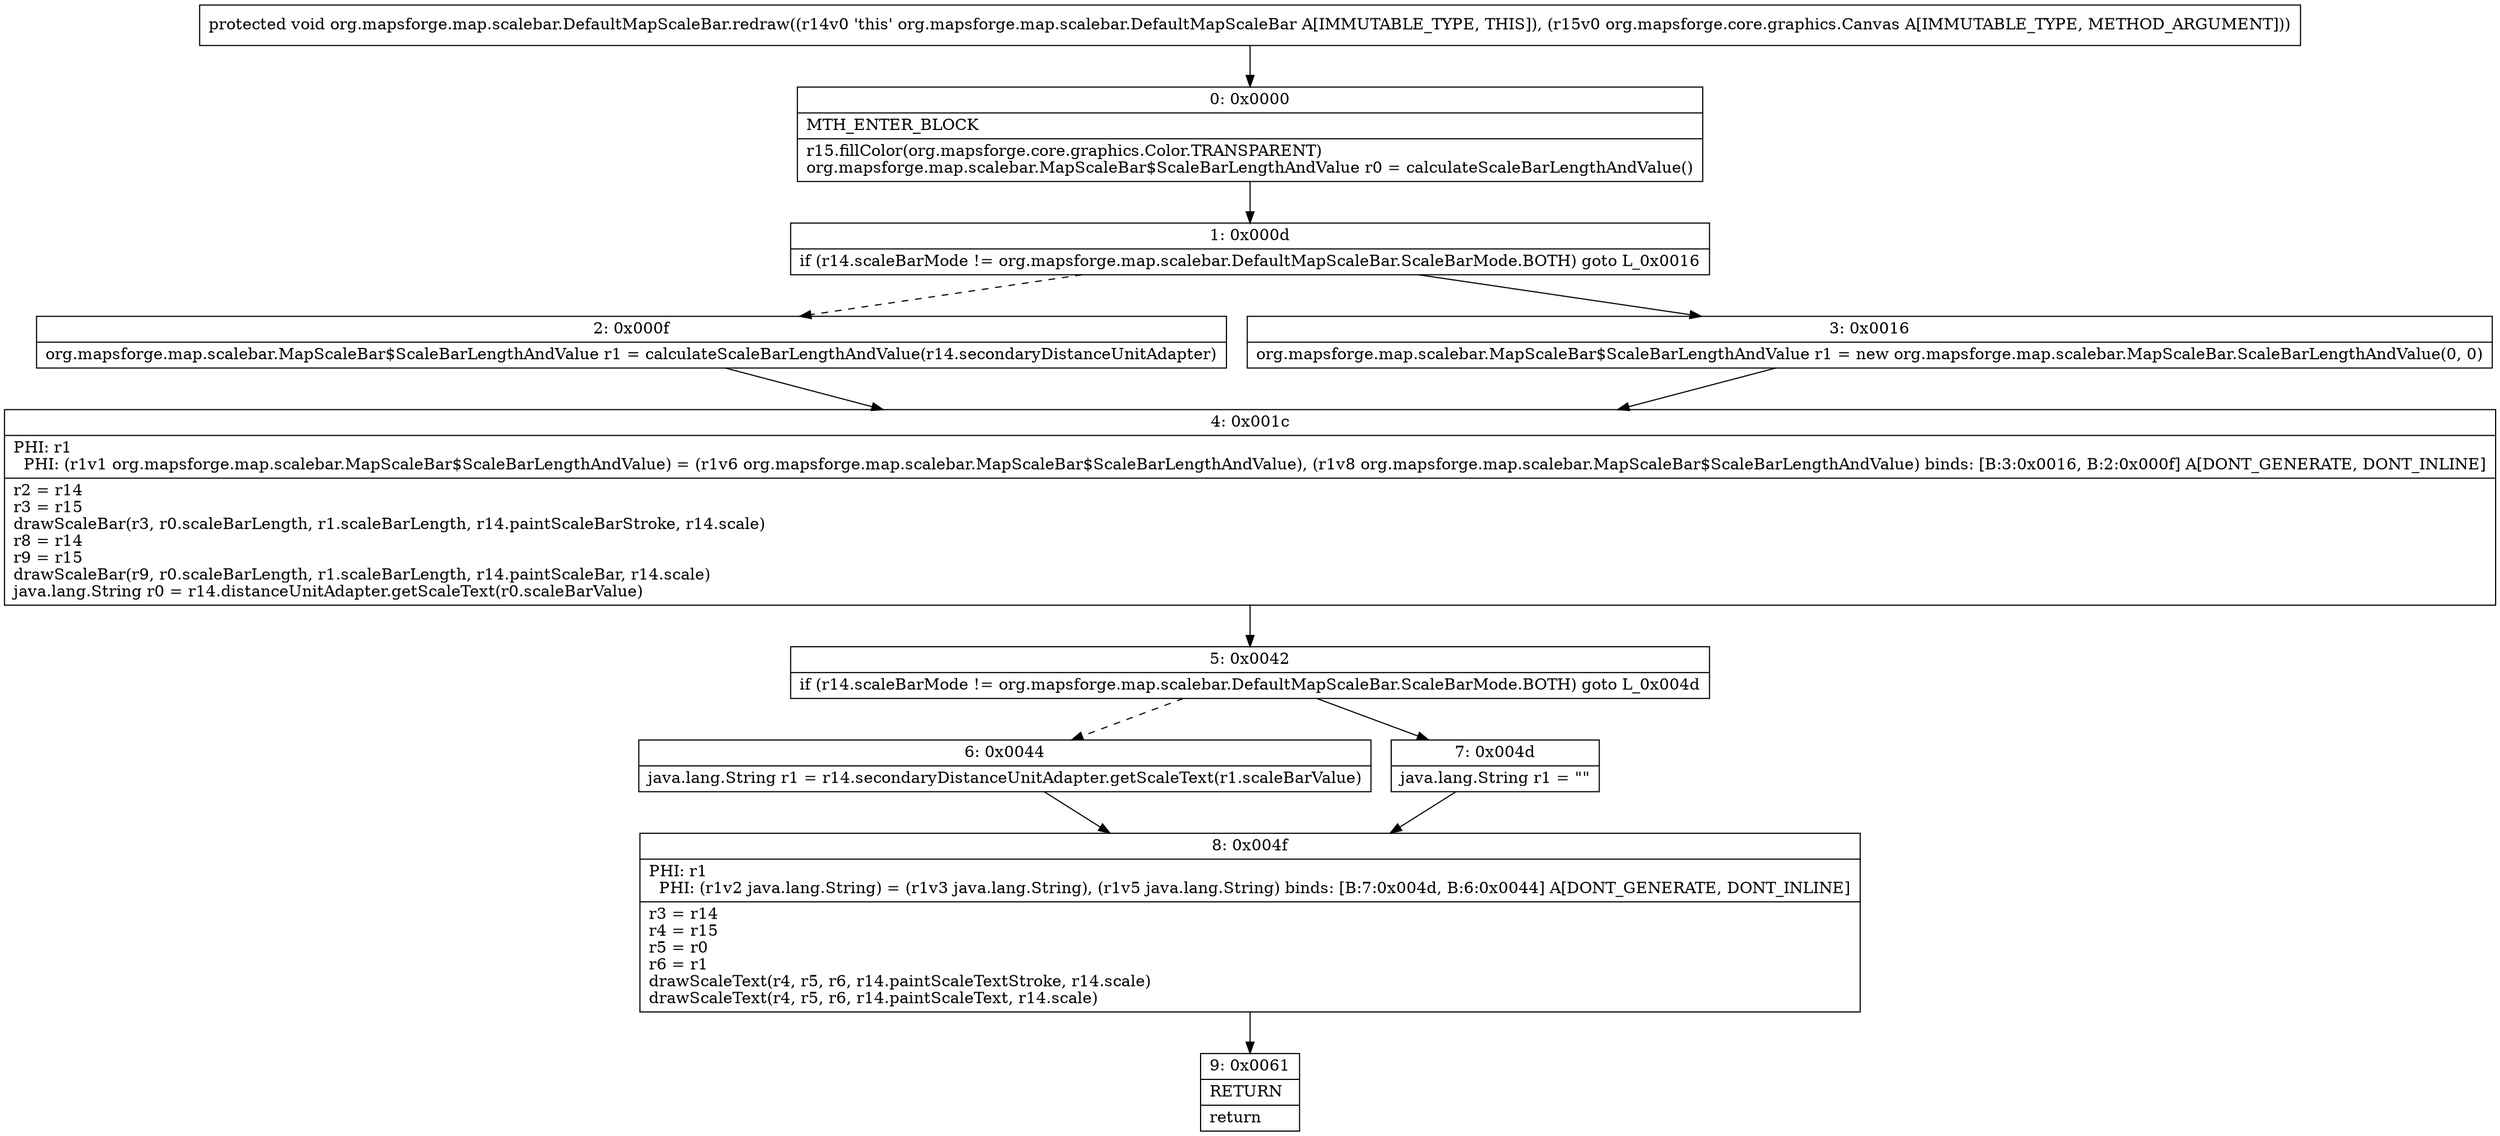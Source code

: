digraph "CFG fororg.mapsforge.map.scalebar.DefaultMapScaleBar.redraw(Lorg\/mapsforge\/core\/graphics\/Canvas;)V" {
Node_0 [shape=record,label="{0\:\ 0x0000|MTH_ENTER_BLOCK\l|r15.fillColor(org.mapsforge.core.graphics.Color.TRANSPARENT)\lorg.mapsforge.map.scalebar.MapScaleBar$ScaleBarLengthAndValue r0 = calculateScaleBarLengthAndValue()\l}"];
Node_1 [shape=record,label="{1\:\ 0x000d|if (r14.scaleBarMode != org.mapsforge.map.scalebar.DefaultMapScaleBar.ScaleBarMode.BOTH) goto L_0x0016\l}"];
Node_2 [shape=record,label="{2\:\ 0x000f|org.mapsforge.map.scalebar.MapScaleBar$ScaleBarLengthAndValue r1 = calculateScaleBarLengthAndValue(r14.secondaryDistanceUnitAdapter)\l}"];
Node_3 [shape=record,label="{3\:\ 0x0016|org.mapsforge.map.scalebar.MapScaleBar$ScaleBarLengthAndValue r1 = new org.mapsforge.map.scalebar.MapScaleBar.ScaleBarLengthAndValue(0, 0)\l}"];
Node_4 [shape=record,label="{4\:\ 0x001c|PHI: r1 \l  PHI: (r1v1 org.mapsforge.map.scalebar.MapScaleBar$ScaleBarLengthAndValue) = (r1v6 org.mapsforge.map.scalebar.MapScaleBar$ScaleBarLengthAndValue), (r1v8 org.mapsforge.map.scalebar.MapScaleBar$ScaleBarLengthAndValue) binds: [B:3:0x0016, B:2:0x000f] A[DONT_GENERATE, DONT_INLINE]\l|r2 = r14\lr3 = r15\ldrawScaleBar(r3, r0.scaleBarLength, r1.scaleBarLength, r14.paintScaleBarStroke, r14.scale)\lr8 = r14\lr9 = r15\ldrawScaleBar(r9, r0.scaleBarLength, r1.scaleBarLength, r14.paintScaleBar, r14.scale)\ljava.lang.String r0 = r14.distanceUnitAdapter.getScaleText(r0.scaleBarValue)\l}"];
Node_5 [shape=record,label="{5\:\ 0x0042|if (r14.scaleBarMode != org.mapsforge.map.scalebar.DefaultMapScaleBar.ScaleBarMode.BOTH) goto L_0x004d\l}"];
Node_6 [shape=record,label="{6\:\ 0x0044|java.lang.String r1 = r14.secondaryDistanceUnitAdapter.getScaleText(r1.scaleBarValue)\l}"];
Node_7 [shape=record,label="{7\:\ 0x004d|java.lang.String r1 = \"\"\l}"];
Node_8 [shape=record,label="{8\:\ 0x004f|PHI: r1 \l  PHI: (r1v2 java.lang.String) = (r1v3 java.lang.String), (r1v5 java.lang.String) binds: [B:7:0x004d, B:6:0x0044] A[DONT_GENERATE, DONT_INLINE]\l|r3 = r14\lr4 = r15\lr5 = r0\lr6 = r1\ldrawScaleText(r4, r5, r6, r14.paintScaleTextStroke, r14.scale)\ldrawScaleText(r4, r5, r6, r14.paintScaleText, r14.scale)\l}"];
Node_9 [shape=record,label="{9\:\ 0x0061|RETURN\l|return\l}"];
MethodNode[shape=record,label="{protected void org.mapsforge.map.scalebar.DefaultMapScaleBar.redraw((r14v0 'this' org.mapsforge.map.scalebar.DefaultMapScaleBar A[IMMUTABLE_TYPE, THIS]), (r15v0 org.mapsforge.core.graphics.Canvas A[IMMUTABLE_TYPE, METHOD_ARGUMENT])) }"];
MethodNode -> Node_0;
Node_0 -> Node_1;
Node_1 -> Node_2[style=dashed];
Node_1 -> Node_3;
Node_2 -> Node_4;
Node_3 -> Node_4;
Node_4 -> Node_5;
Node_5 -> Node_6[style=dashed];
Node_5 -> Node_7;
Node_6 -> Node_8;
Node_7 -> Node_8;
Node_8 -> Node_9;
}


